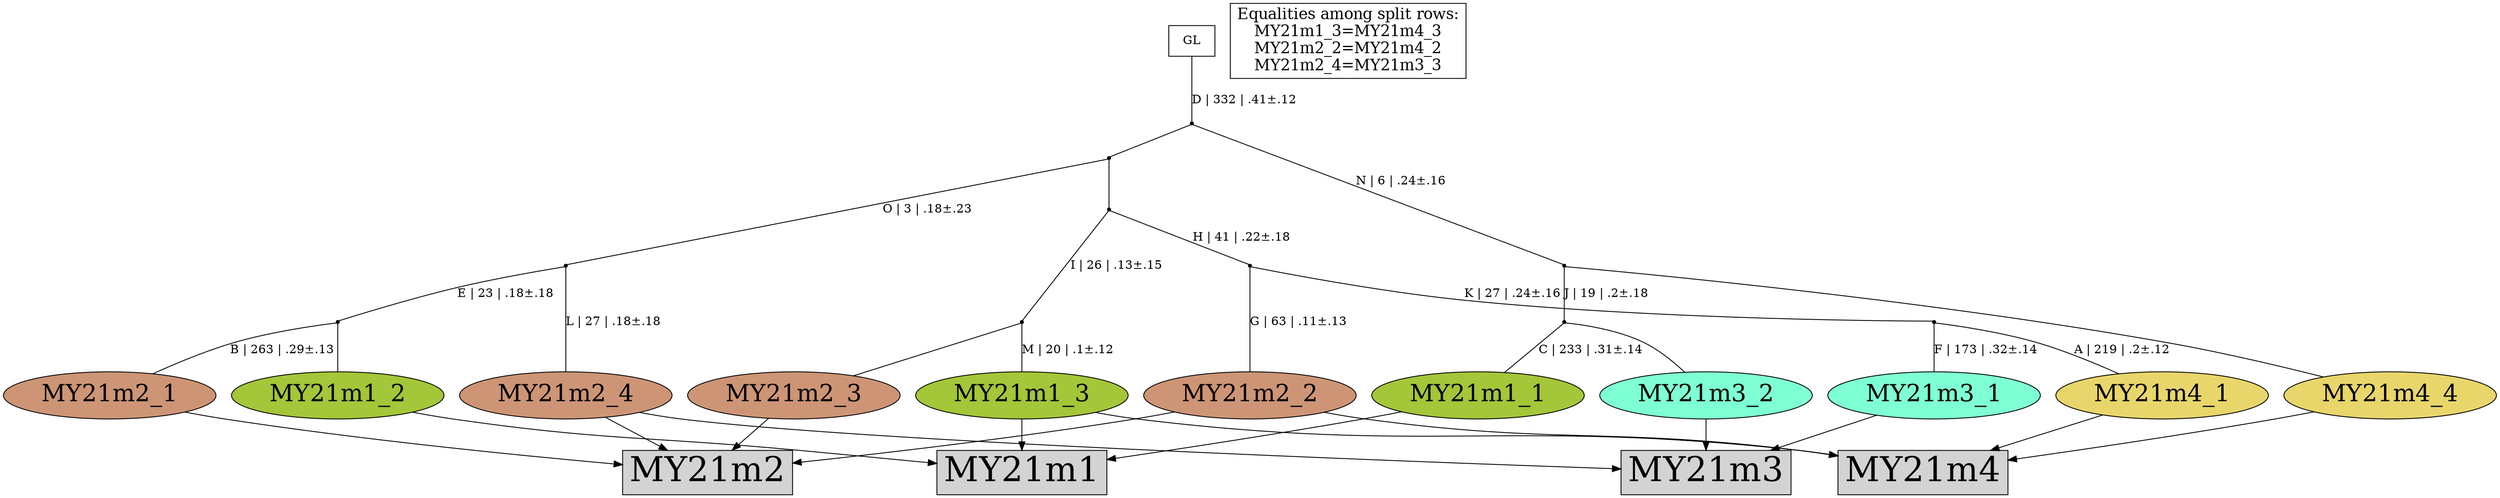 digraph {
rowMY21m1[label="MY21m1",shape=box,style=filled,fontsize=40];
rowMY21m2[label="MY21m2",shape=box,style=filled,fontsize=40];
rowMY21m3[label="MY21m3",shape=box,style=filled,fontsize=40];
rowMY21m4[label="MY21m4",shape=box,style=filled,fontsize=40];
MY21m1_1[label="MY21m1_1",shape=oval,style=filled,fontsize=28,fillcolor="#a4c639"];
MY21m1_2[label="MY21m1_2",shape=oval,style=filled,fontsize=28,fillcolor="#a4c639"];
MY21m1_3[label="MY21m1_3",shape=oval,style=filled,fontsize=28,fillcolor="#a4c639"];
MY21m2_1[label="MY21m2_1",shape=oval,style=filled,fontsize=28,fillcolor="#cd9575"];
MY21m2_2[label="MY21m2_2",shape=oval,style=filled,fontsize=28,fillcolor="#cd9575"];
MY21m2_3[label="MY21m2_3",shape=oval,style=filled,fontsize=28,fillcolor="#cd9575"];
MY21m2_4[label="MY21m2_4",shape=oval,style=filled,fontsize=28,fillcolor="#cd9575"];
MY21m3_1[label="MY21m3_1",shape=oval,style=filled,fontsize=28,fillcolor="#7fffd4"];
MY21m3_2[label="MY21m3_2",shape=oval,style=filled,fontsize=28,fillcolor="#7fffd4"];
MY21m4_1[label="MY21m4_1",shape=oval,style=filled,fontsize=28,fillcolor="#e9d66b"];
MY21m4_4[label="MY21m4_4",shape=oval,style=filled,fontsize=28,fillcolor="#e9d66b"];
MY21m1_1 -> rowMY21m1[arrowhead="normal"];
MY21m1_2 -> rowMY21m1[arrowhead="normal"];
MY21m1_3 -> rowMY21m1[arrowhead="normal"];
MY21m2_1 -> rowMY21m2[arrowhead="normal"];
MY21m2_2 -> rowMY21m2[arrowhead="normal"];
MY21m2_3 -> rowMY21m2[arrowhead="normal"];
MY21m2_4 -> rowMY21m2[arrowhead="normal"];
MY21m3_1 -> rowMY21m3[arrowhead="normal"];
MY21m3_2 -> rowMY21m3[arrowhead="normal"];
MY21m2_4 -> rowMY21m3[arrowhead="normal"];
MY21m4_1 -> rowMY21m4[arrowhead="normal"];
MY21m2_2 -> rowMY21m4[arrowhead="normal"];
MY21m1_3 -> rowMY21m4[arrowhead="normal"];
MY21m4_4 -> rowMY21m4[arrowhead="normal"];
{rank = same;MY21m1_1;MY21m1_2;MY21m1_3;MY21m2_1;MY21m2_2;MY21m2_3;MY21m2_4;MY21m3_1;MY21m3_2;MY21m4_1;MY21m4_4;}
legend[label="Equalities among split rows:
MY21m1_3=MY21m4_3
MY21m2_2=MY21m4_2
MY21m2_4=MY21m3_3
",shape=box,fontsize=18];
Int1[shape=point,style=filled,fillcolor=black,label=""];
Int1 -> MY21m3_1[arrowhead=none, label="F | 173 | .32±.14"];
Int1 -> MY21m4_1[arrowhead=none, label="A | 219 | .2±.12"];
Int2[shape=point,style=filled,fillcolor=black,label=""];
Int2 -> MY21m1_2[arrowhead=none, label=""];
Int2 -> MY21m2_1[arrowhead=none, label="B | 263 | .29±.13"];
Int3[shape=point,style=filled,fillcolor=black,label=""];
Int3 -> MY21m1_1[arrowhead=none, label="C | 233 | .31±.14"];
Int3 -> MY21m3_2[arrowhead=none, label=""];
Int4[shape=point,style=filled,fillcolor=black,label=""];
Int4 -> MY21m4_4[arrowhead=none, label=""];
Int4 -> Int3[arrowhead=none, label="J | 19 | .2±.18"];
Int5[shape=point,style=filled,fillcolor=black,label=""];
Int5 -> MY21m2_4[arrowhead=none, label="L | 27 | .18±.18"];
Int5 -> Int2[arrowhead=none, label="E | 23 | .18±.18"];
Int6[shape=point,style=filled,fillcolor=black,label=""];
Int6 -> MY21m2_2[arrowhead=none, label="G | 63 | .11±.13"];
Int6 -> Int1[arrowhead=none, label="K | 27 | .24±.16"];
Int7[shape=point,style=filled,fillcolor=black,label=""];
Int7 -> MY21m1_3[arrowhead=none, label="M | 20 | .1±.12"];
Int7 -> MY21m2_3[arrowhead=none, label=""];
Int8[shape=point,style=filled,fillcolor=black,label=""];
Int8 -> Int6[arrowhead=none, label="H | 41 | .22±.18"];
Int8 -> Int7[arrowhead=none, label="I | 26 | .13±.15"];
Int9[shape=point,style=filled,fillcolor=black,label=""];
Int9 -> Int5[arrowhead=none, label="O | 3 | .18±.23"];
Int9 -> Int8[arrowhead=none, label=""];
Int10[shape=point,style=filled,fillcolor=black,label=""];
Int10 -> Int4[arrowhead=none, label="N | 6 | .24±.16"];
Int10 -> Int9[arrowhead=none, label=""];
GL[label="GL",shape=box,style=filled,fillcolor=white];
GL -> Int10[arrowhead=none, label="D | 332 | .41±.12"];
}